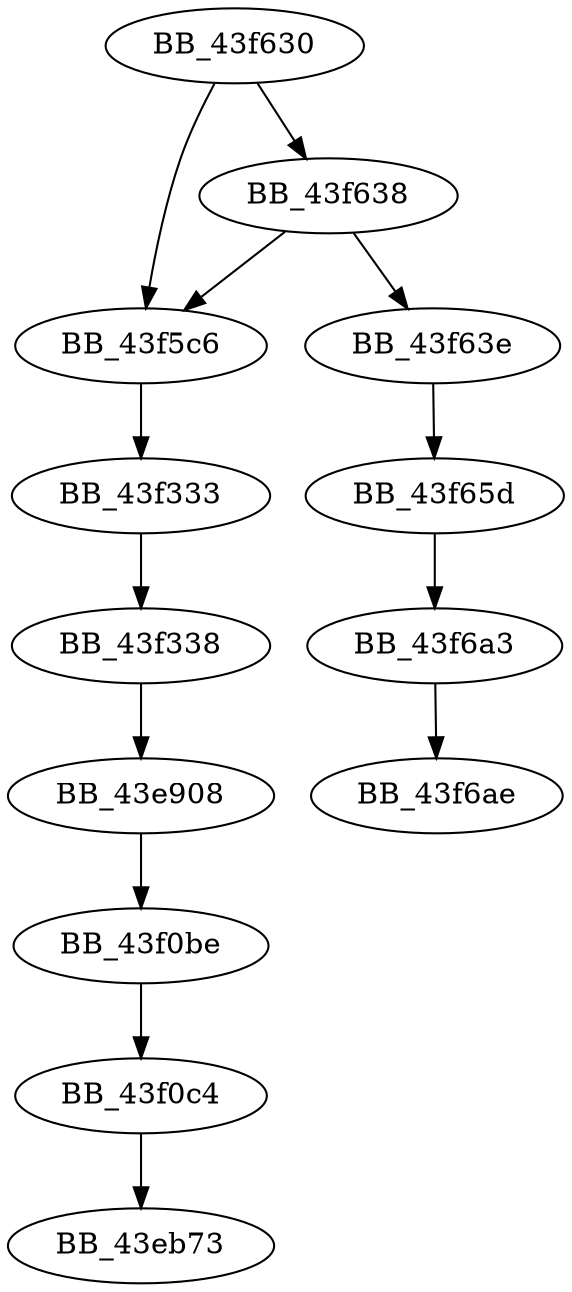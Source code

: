 DiGraph sub_43F630{
BB_43e908->BB_43f0be
BB_43f0be->BB_43f0c4
BB_43f0c4->BB_43eb73
BB_43f333->BB_43f338
BB_43f338->BB_43e908
BB_43f5c6->BB_43f333
BB_43f630->BB_43f5c6
BB_43f630->BB_43f638
BB_43f638->BB_43f5c6
BB_43f638->BB_43f63e
BB_43f63e->BB_43f65d
BB_43f65d->BB_43f6a3
BB_43f6a3->BB_43f6ae
}
